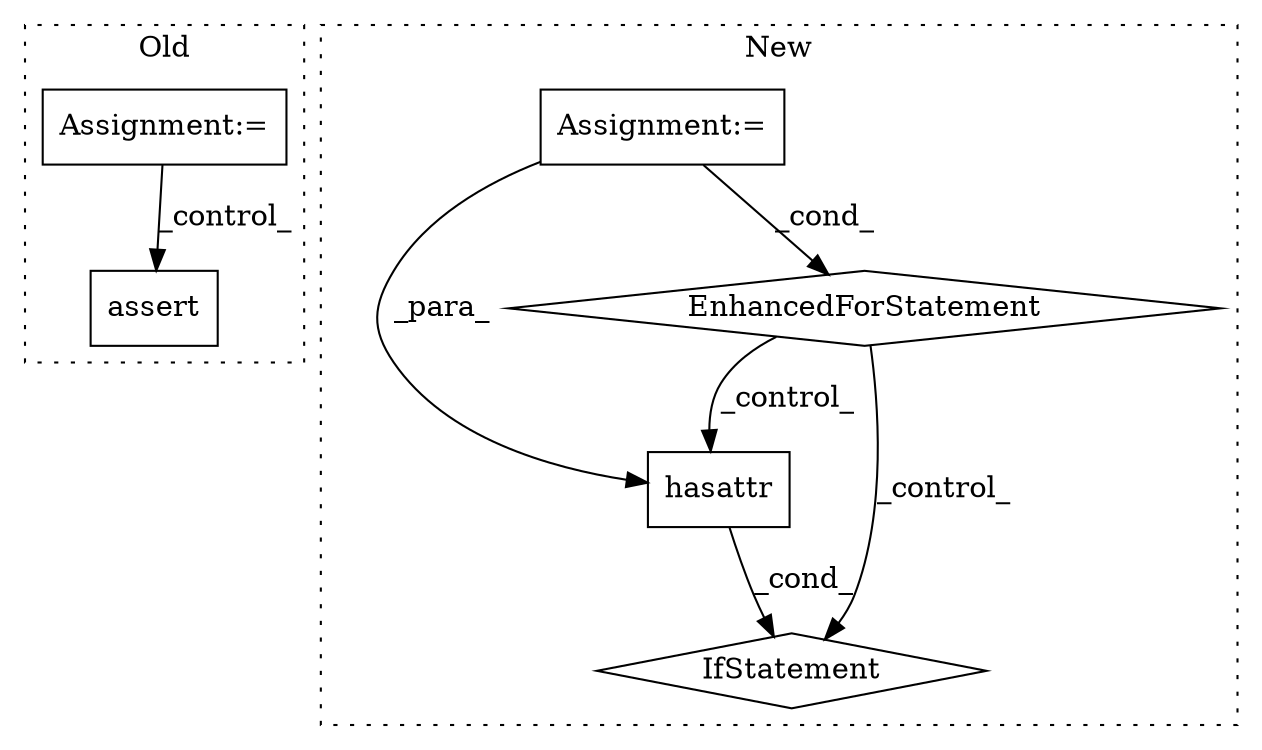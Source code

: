digraph G {
subgraph cluster0 {
1 [label="assert" a="6" s="2446" l="7" shape="box"];
5 [label="Assignment:=" a="7" s="2353,2436" l="53,2" shape="box"];
label = "Old";
style="dotted";
}
subgraph cluster1 {
2 [label="hasattr" a="32" s="3300,3324" l="8,1" shape="box"];
3 [label="IfStatement" a="25" s="3296,3325" l="4,2" shape="diamond"];
4 [label="EnhancedForStatement" a="70" s="2934,3024" l="53,2" shape="diamond"];
6 [label="Assignment:=" a="7" s="2934,3024" l="53,2" shape="box"];
label = "New";
style="dotted";
}
2 -> 3 [label="_cond_"];
4 -> 3 [label="_control_"];
4 -> 2 [label="_control_"];
5 -> 1 [label="_control_"];
6 -> 4 [label="_cond_"];
6 -> 2 [label="_para_"];
}